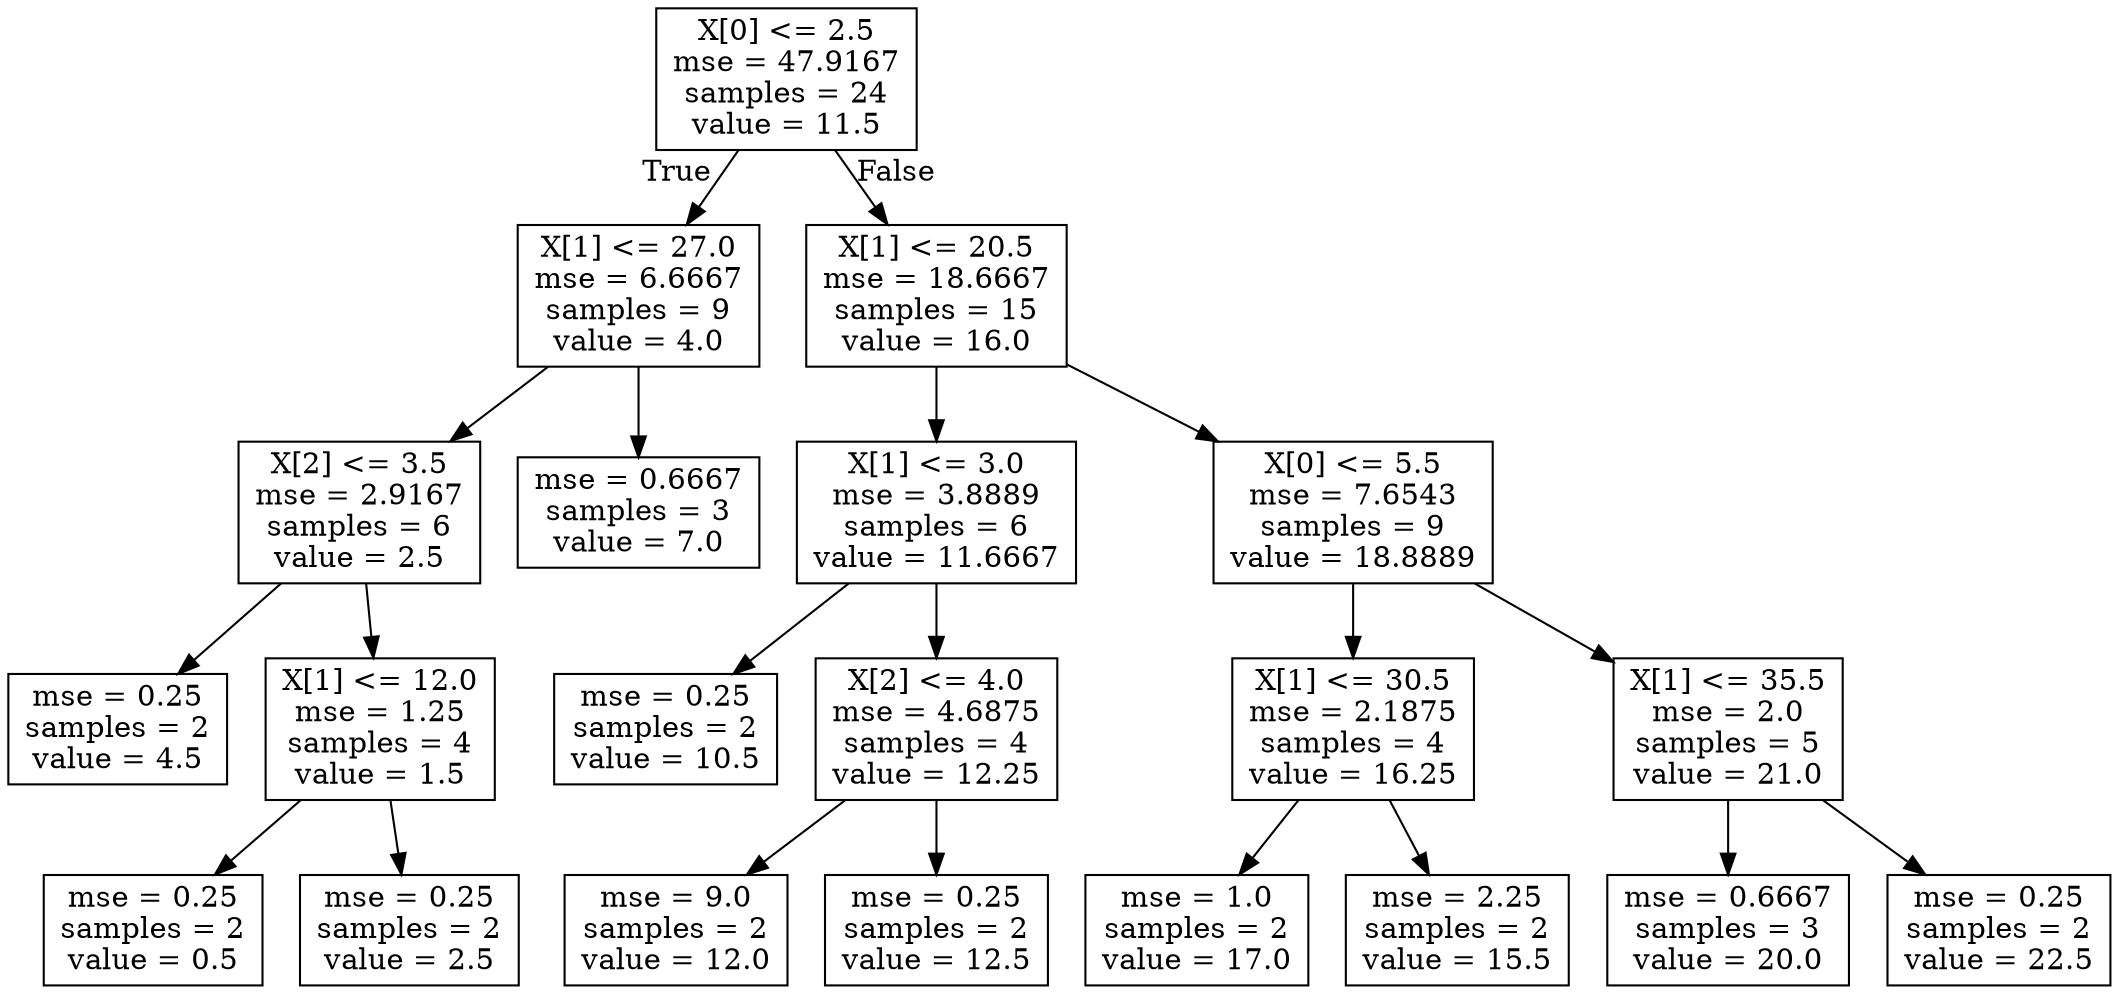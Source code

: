 digraph Tree {
node [shape=box] ;
0 [label="X[0] <= 2.5\nmse = 47.9167\nsamples = 24\nvalue = 11.5"] ;
1 [label="X[1] <= 27.0\nmse = 6.6667\nsamples = 9\nvalue = 4.0"] ;
0 -> 1 [labeldistance=2.5, labelangle=45, headlabel="True"] ;
2 [label="X[2] <= 3.5\nmse = 2.9167\nsamples = 6\nvalue = 2.5"] ;
1 -> 2 ;
3 [label="mse = 0.25\nsamples = 2\nvalue = 4.5"] ;
2 -> 3 ;
4 [label="X[1] <= 12.0\nmse = 1.25\nsamples = 4\nvalue = 1.5"] ;
2 -> 4 ;
5 [label="mse = 0.25\nsamples = 2\nvalue = 0.5"] ;
4 -> 5 ;
6 [label="mse = 0.25\nsamples = 2\nvalue = 2.5"] ;
4 -> 6 ;
7 [label="mse = 0.6667\nsamples = 3\nvalue = 7.0"] ;
1 -> 7 ;
8 [label="X[1] <= 20.5\nmse = 18.6667\nsamples = 15\nvalue = 16.0"] ;
0 -> 8 [labeldistance=2.5, labelangle=-45, headlabel="False"] ;
9 [label="X[1] <= 3.0\nmse = 3.8889\nsamples = 6\nvalue = 11.6667"] ;
8 -> 9 ;
10 [label="mse = 0.25\nsamples = 2\nvalue = 10.5"] ;
9 -> 10 ;
11 [label="X[2] <= 4.0\nmse = 4.6875\nsamples = 4\nvalue = 12.25"] ;
9 -> 11 ;
12 [label="mse = 9.0\nsamples = 2\nvalue = 12.0"] ;
11 -> 12 ;
13 [label="mse = 0.25\nsamples = 2\nvalue = 12.5"] ;
11 -> 13 ;
14 [label="X[0] <= 5.5\nmse = 7.6543\nsamples = 9\nvalue = 18.8889"] ;
8 -> 14 ;
15 [label="X[1] <= 30.5\nmse = 2.1875\nsamples = 4\nvalue = 16.25"] ;
14 -> 15 ;
16 [label="mse = 1.0\nsamples = 2\nvalue = 17.0"] ;
15 -> 16 ;
17 [label="mse = 2.25\nsamples = 2\nvalue = 15.5"] ;
15 -> 17 ;
18 [label="X[1] <= 35.5\nmse = 2.0\nsamples = 5\nvalue = 21.0"] ;
14 -> 18 ;
19 [label="mse = 0.6667\nsamples = 3\nvalue = 20.0"] ;
18 -> 19 ;
20 [label="mse = 0.25\nsamples = 2\nvalue = 22.5"] ;
18 -> 20 ;
}